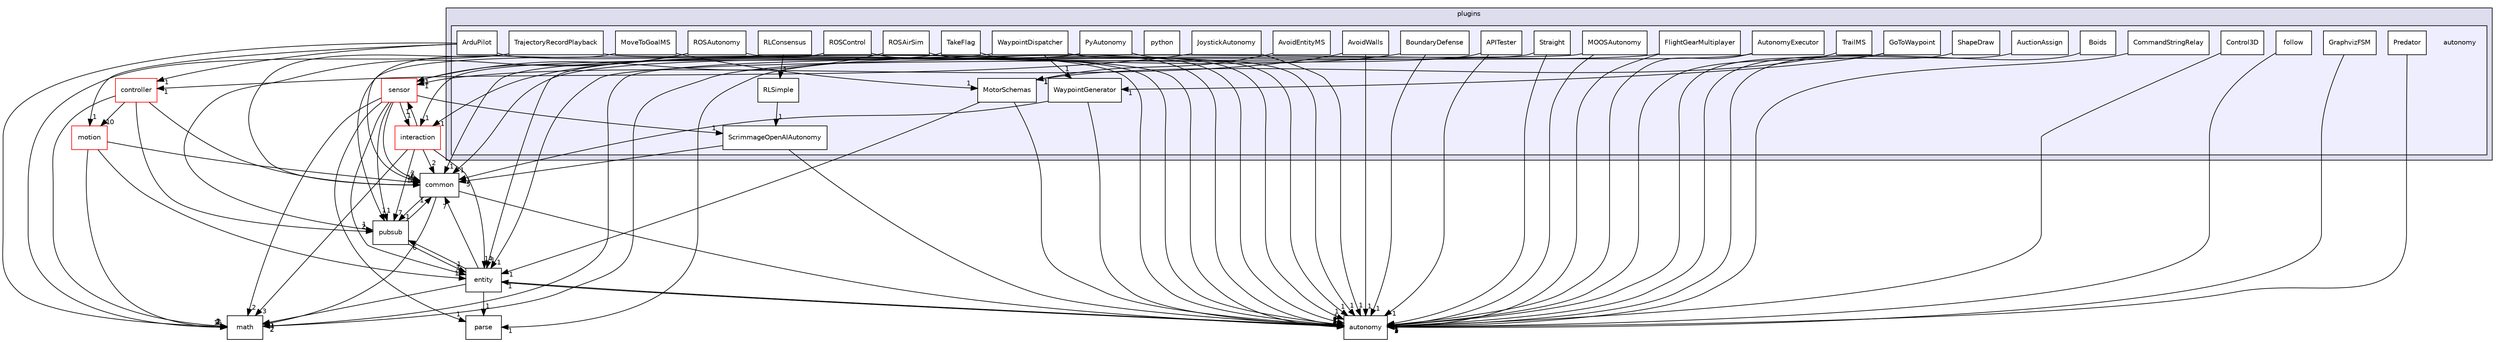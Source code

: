 digraph "/root/scrimmage/scrimmage/include/scrimmage/plugins/autonomy" {
  compound=true
  node [ fontsize="10", fontname="Helvetica"];
  edge [ labelfontsize="10", labelfontname="Helvetica"];
  subgraph clusterdir_7370054b6647b017d0eee4f04ea2ba4f {
    graph [ bgcolor="#ddddee", pencolor="black", label="plugins" fontname="Helvetica", fontsize="10", URL="dir_7370054b6647b017d0eee4f04ea2ba4f.html"]
  subgraph clusterdir_5aacfe0deb1b51de3b8a4437197fbda8 {
    graph [ bgcolor="#eeeeff", pencolor="black", label="" URL="dir_5aacfe0deb1b51de3b8a4437197fbda8.html"];
    dir_5aacfe0deb1b51de3b8a4437197fbda8 [shape=plaintext label="autonomy"];
    dir_44a573f785d3fc1aed043d021ea50afe [shape=box label="APITester" color="black" fillcolor="white" style="filled" URL="dir_44a573f785d3fc1aed043d021ea50afe.html"];
    dir_f484556747bee456bc73998485694405 [shape=box label="ArduPilot" color="black" fillcolor="white" style="filled" URL="dir_f484556747bee456bc73998485694405.html"];
    dir_9f61c2f613b72ce8a51859e71dad73a8 [shape=box label="AuctionAssign" color="black" fillcolor="white" style="filled" URL="dir_9f61c2f613b72ce8a51859e71dad73a8.html"];
    dir_02d2c457b0499a4bd3eff44698a59908 [shape=box label="AutonomyExecutor" color="black" fillcolor="white" style="filled" URL="dir_02d2c457b0499a4bd3eff44698a59908.html"];
    dir_c2ea152116f9fac58c170f4065641789 [shape=box label="AvoidEntityMS" color="black" fillcolor="white" style="filled" URL="dir_c2ea152116f9fac58c170f4065641789.html"];
    dir_805d2e9fe99d32dd843741ef82fe11e5 [shape=box label="AvoidWalls" color="black" fillcolor="white" style="filled" URL="dir_805d2e9fe99d32dd843741ef82fe11e5.html"];
    dir_d971d341d269fab60e6c8b8670806182 [shape=box label="Boids" color="black" fillcolor="white" style="filled" URL="dir_d971d341d269fab60e6c8b8670806182.html"];
    dir_635085033bae99ebc5a7941d96069fc3 [shape=box label="BoundaryDefense" color="black" fillcolor="white" style="filled" URL="dir_635085033bae99ebc5a7941d96069fc3.html"];
    dir_511c7f05795f5488d07d7d405473a590 [shape=box label="CommandStringRelay" color="black" fillcolor="white" style="filled" URL="dir_511c7f05795f5488d07d7d405473a590.html"];
    dir_65b5d6c10c21af4c9c3829e05e04b678 [shape=box label="Control3D" color="black" fillcolor="white" style="filled" URL="dir_65b5d6c10c21af4c9c3829e05e04b678.html"];
    dir_764010cd2e2c6c773eb734fbdf27a5fc [shape=box label="FlightGearMultiplayer" color="black" fillcolor="white" style="filled" URL="dir_764010cd2e2c6c773eb734fbdf27a5fc.html"];
    dir_388c71d41dbb26b006d4302a37b3501a [shape=box label="follow" color="black" fillcolor="white" style="filled" URL="dir_388c71d41dbb26b006d4302a37b3501a.html"];
    dir_64962d75cbfc748c41e03486bde59633 [shape=box label="GoToWaypoint" color="black" fillcolor="white" style="filled" URL="dir_64962d75cbfc748c41e03486bde59633.html"];
    dir_8bdbae8c9252e984668ea260bd139d75 [shape=box label="GraphvizFSM" color="black" fillcolor="white" style="filled" URL="dir_8bdbae8c9252e984668ea260bd139d75.html"];
    dir_f7a756a61f53e0f48459ec84daec816d [shape=box label="JoystickAutonomy" color="black" fillcolor="white" style="filled" URL="dir_f7a756a61f53e0f48459ec84daec816d.html"];
    dir_817f135874a32d9a48f60d2987d28882 [shape=box label="MOOSAutonomy" color="black" fillcolor="white" style="filled" URL="dir_817f135874a32d9a48f60d2987d28882.html"];
    dir_06e4f53d84a2ce6951353703db33851a [shape=box label="MotorSchemas" color="black" fillcolor="white" style="filled" URL="dir_06e4f53d84a2ce6951353703db33851a.html"];
    dir_9cde9a918a3e6993ec89bd378dd32082 [shape=box label="MoveToGoalMS" color="black" fillcolor="white" style="filled" URL="dir_9cde9a918a3e6993ec89bd378dd32082.html"];
    dir_9d88000798ac3c94478a6cdca4d9c295 [shape=box label="Predator" color="black" fillcolor="white" style="filled" URL="dir_9d88000798ac3c94478a6cdca4d9c295.html"];
    dir_9de4b1c102c241a747a0fc24f7eebb82 [shape=box label="PyAutonomy" color="black" fillcolor="white" style="filled" URL="dir_9de4b1c102c241a747a0fc24f7eebb82.html"];
    dir_e8e35a771497a1a8b0325a66632b24d1 [shape=box label="python" color="black" fillcolor="white" style="filled" URL="dir_e8e35a771497a1a8b0325a66632b24d1.html"];
    dir_7beb01d140f6ed217a633b6a6b0462c9 [shape=box label="RLConsensus" color="black" fillcolor="white" style="filled" URL="dir_7beb01d140f6ed217a633b6a6b0462c9.html"];
    dir_4de13b99eadbe5f0127bc918502f4b19 [shape=box label="RLSimple" color="black" fillcolor="white" style="filled" URL="dir_4de13b99eadbe5f0127bc918502f4b19.html"];
    dir_ccf9ede14d1e971c374e2bcbdf4cc51e [shape=box label="ROSAirSim" color="black" fillcolor="white" style="filled" URL="dir_ccf9ede14d1e971c374e2bcbdf4cc51e.html"];
    dir_93084db43082c4847e8136da9198f632 [shape=box label="ROSAutonomy" color="black" fillcolor="white" style="filled" URL="dir_93084db43082c4847e8136da9198f632.html"];
    dir_b639ea7873a0280720439ad8ea0165c6 [shape=box label="ROSControl" color="black" fillcolor="white" style="filled" URL="dir_b639ea7873a0280720439ad8ea0165c6.html"];
    dir_cdfddd118303d664e127b9af9b9183cf [shape=box label="ScrimmageOpenAIAutonomy" color="black" fillcolor="white" style="filled" URL="dir_cdfddd118303d664e127b9af9b9183cf.html"];
    dir_3d88e5e1949d7134819d09456e6e0efc [shape=box label="ShapeDraw" color="black" fillcolor="white" style="filled" URL="dir_3d88e5e1949d7134819d09456e6e0efc.html"];
    dir_0dc95097b01e595275e773fb9657ceaa [shape=box label="Straight" color="black" fillcolor="white" style="filled" URL="dir_0dc95097b01e595275e773fb9657ceaa.html"];
    dir_2015d23bc2161195678e4a17011a5b23 [shape=box label="TakeFlag" color="black" fillcolor="white" style="filled" URL="dir_2015d23bc2161195678e4a17011a5b23.html"];
    dir_19b20a58ac24b781a3d265d8d2c872f7 [shape=box label="TrailMS" color="black" fillcolor="white" style="filled" URL="dir_19b20a58ac24b781a3d265d8d2c872f7.html"];
    dir_0dd5d7c04a7ae1a56667ff7e655963f9 [shape=box label="TrajectoryRecordPlayback" color="black" fillcolor="white" style="filled" URL="dir_0dd5d7c04a7ae1a56667ff7e655963f9.html"];
    dir_cf7a706513bb870fe68b1ce784bae3fe [shape=box label="WaypointDispatcher" color="black" fillcolor="white" style="filled" URL="dir_cf7a706513bb870fe68b1ce784bae3fe.html"];
    dir_dbbb056ce417e80aeeedbb6c84ec92be [shape=box label="WaypointGenerator" color="black" fillcolor="white" style="filled" URL="dir_dbbb056ce417e80aeeedbb6c84ec92be.html"];
  }
  }
  dir_accb3fd3c749527533ae278fdffb4d13 [shape=box label="motion" fillcolor="white" style="filled" color="red" URL="dir_accb3fd3c749527533ae278fdffb4d13.html"];
  dir_edb592701dc45cc21f3d1cc2e72efe9a [shape=box label="common" URL="dir_edb592701dc45cc21f3d1cc2e72efe9a.html"];
  dir_e780a5c579cb35e946684e8694642ace [shape=box label="interaction" fillcolor="white" style="filled" color="red" URL="dir_e780a5c579cb35e946684e8694642ace.html"];
  dir_6a6716f05b1e97ca5a8917dedbdea793 [shape=box label="parse" URL="dir_6a6716f05b1e97ca5a8917dedbdea793.html"];
  dir_8f25491911d3a3415d21158b3a48c0c1 [shape=box label="pubsub" URL="dir_8f25491911d3a3415d21158b3a48c0c1.html"];
  dir_4281587931951fcc16b7a6ccc116b5d1 [shape=box label="math" URL="dir_4281587931951fcc16b7a6ccc116b5d1.html"];
  dir_5ef164da32927a27aef05eae2283c928 [shape=box label="entity" URL="dir_5ef164da32927a27aef05eae2283c928.html"];
  dir_000479e1305f0edebbccb6008dd63eeb [shape=box label="sensor" fillcolor="white" style="filled" color="red" URL="dir_000479e1305f0edebbccb6008dd63eeb.html"];
  dir_da9620d34cca5c42773312c818662e06 [shape=box label="controller" fillcolor="white" style="filled" color="red" URL="dir_da9620d34cca5c42773312c818662e06.html"];
  dir_b3bb4020ef55165afbb203d4dc0e2378 [shape=box label="autonomy" URL="dir_b3bb4020ef55165afbb203d4dc0e2378.html"];
  dir_64962d75cbfc748c41e03486bde59633->dir_b3bb4020ef55165afbb203d4dc0e2378 [headlabel="1", labeldistance=1.5 headhref="dir_000034_000006.html"];
  dir_64962d75cbfc748c41e03486bde59633->dir_dbbb056ce417e80aeeedbb6c84ec92be [headlabel="1", labeldistance=1.5 headhref="dir_000034_000056.html"];
  dir_8bdbae8c9252e984668ea260bd139d75->dir_b3bb4020ef55165afbb203d4dc0e2378 [headlabel="1", labeldistance=1.5 headhref="dir_000035_000006.html"];
  dir_817f135874a32d9a48f60d2987d28882->dir_4281587931951fcc16b7a6ccc116b5d1 [headlabel="2", labeldistance=1.5 headhref="dir_000037_000010.html"];
  dir_817f135874a32d9a48f60d2987d28882->dir_b3bb4020ef55165afbb203d4dc0e2378 [headlabel="1", labeldistance=1.5 headhref="dir_000037_000006.html"];
  dir_764010cd2e2c6c773eb734fbdf27a5fc->dir_4281587931951fcc16b7a6ccc116b5d1 [headlabel="2", labeldistance=1.5 headhref="dir_000032_000010.html"];
  dir_764010cd2e2c6c773eb734fbdf27a5fc->dir_b3bb4020ef55165afbb203d4dc0e2378 [headlabel="1", labeldistance=1.5 headhref="dir_000032_000006.html"];
  dir_06e4f53d84a2ce6951353703db33851a->dir_5ef164da32927a27aef05eae2283c928 [headlabel="1", labeldistance=1.5 headhref="dir_000038_000008.html"];
  dir_06e4f53d84a2ce6951353703db33851a->dir_b3bb4020ef55165afbb203d4dc0e2378 [headlabel="2", labeldistance=1.5 headhref="dir_000038_000006.html"];
  dir_3d88e5e1949d7134819d09456e6e0efc->dir_b3bb4020ef55165afbb203d4dc0e2378 [headlabel="1", labeldistance=1.5 headhref="dir_000050_000006.html"];
  dir_accb3fd3c749527533ae278fdffb4d13->dir_edb592701dc45cc21f3d1cc2e72efe9a [headlabel="16", labeldistance=1.5 headhref="dir_000107_000007.html"];
  dir_accb3fd3c749527533ae278fdffb4d13->dir_4281587931951fcc16b7a6ccc116b5d1 [headlabel="15", labeldistance=1.5 headhref="dir_000107_000010.html"];
  dir_accb3fd3c749527533ae278fdffb4d13->dir_5ef164da32927a27aef05eae2283c928 [headlabel="1", labeldistance=1.5 headhref="dir_000107_000008.html"];
  dir_edb592701dc45cc21f3d1cc2e72efe9a->dir_8f25491911d3a3415d21158b3a48c0c1 [headlabel="1", labeldistance=1.5 headhref="dir_000007_000149.html"];
  dir_edb592701dc45cc21f3d1cc2e72efe9a->dir_4281587931951fcc16b7a6ccc116b5d1 [headlabel="4", labeldistance=1.5 headhref="dir_000007_000010.html"];
  dir_edb592701dc45cc21f3d1cc2e72efe9a->dir_b3bb4020ef55165afbb203d4dc0e2378 [headlabel="1", labeldistance=1.5 headhref="dir_000007_000006.html"];
  dir_e780a5c579cb35e946684e8694642ace->dir_edb592701dc45cc21f3d1cc2e72efe9a [headlabel="2", labeldistance=1.5 headhref="dir_000084_000007.html"];
  dir_e780a5c579cb35e946684e8694642ace->dir_8f25491911d3a3415d21158b3a48c0c1 [headlabel="7", labeldistance=1.5 headhref="dir_000084_000149.html"];
  dir_e780a5c579cb35e946684e8694642ace->dir_4281587931951fcc16b7a6ccc116b5d1 [headlabel="3", labeldistance=1.5 headhref="dir_000084_000010.html"];
  dir_e780a5c579cb35e946684e8694642ace->dir_5ef164da32927a27aef05eae2283c928 [headlabel="14", labeldistance=1.5 headhref="dir_000084_000008.html"];
  dir_e780a5c579cb35e946684e8694642ace->dir_000479e1305f0edebbccb6008dd63eeb [headlabel="1", labeldistance=1.5 headhref="dir_000084_000131.html"];
  dir_d971d341d269fab60e6c8b8670806182->dir_b3bb4020ef55165afbb203d4dc0e2378 [headlabel="1", labeldistance=1.5 headhref="dir_000028_000006.html"];
  dir_805d2e9fe99d32dd843741ef82fe11e5->dir_000479e1305f0edebbccb6008dd63eeb [headlabel="1", labeldistance=1.5 headhref="dir_000027_000131.html"];
  dir_805d2e9fe99d32dd843741ef82fe11e5->dir_b3bb4020ef55165afbb203d4dc0e2378 [headlabel="1", labeldistance=1.5 headhref="dir_000027_000006.html"];
  dir_93084db43082c4847e8136da9198f632->dir_8f25491911d3a3415d21158b3a48c0c1 [headlabel="1", labeldistance=1.5 headhref="dir_000047_000149.html"];
  dir_93084db43082c4847e8136da9198f632->dir_000479e1305f0edebbccb6008dd63eeb [headlabel="1", labeldistance=1.5 headhref="dir_000047_000131.html"];
  dir_93084db43082c4847e8136da9198f632->dir_b3bb4020ef55165afbb203d4dc0e2378 [headlabel="1", labeldistance=1.5 headhref="dir_000047_000006.html"];
  dir_9d88000798ac3c94478a6cdca4d9c295->dir_b3bb4020ef55165afbb203d4dc0e2378 [headlabel="1", labeldistance=1.5 headhref="dir_000040_000006.html"];
  dir_8f25491911d3a3415d21158b3a48c0c1->dir_edb592701dc45cc21f3d1cc2e72efe9a [headlabel="1", labeldistance=1.5 headhref="dir_000149_000007.html"];
  dir_8f25491911d3a3415d21158b3a48c0c1->dir_5ef164da32927a27aef05eae2283c928 [headlabel="1", labeldistance=1.5 headhref="dir_000149_000008.html"];
  dir_0dd5d7c04a7ae1a56667ff7e655963f9->dir_edb592701dc45cc21f3d1cc2e72efe9a [headlabel="1", labeldistance=1.5 headhref="dir_000054_000007.html"];
  dir_0dd5d7c04a7ae1a56667ff7e655963f9->dir_4281587931951fcc16b7a6ccc116b5d1 [headlabel="1", labeldistance=1.5 headhref="dir_000054_000010.html"];
  dir_0dd5d7c04a7ae1a56667ff7e655963f9->dir_b3bb4020ef55165afbb203d4dc0e2378 [headlabel="2", labeldistance=1.5 headhref="dir_000054_000006.html"];
  dir_f7a756a61f53e0f48459ec84daec816d->dir_da9620d34cca5c42773312c818662e06 [headlabel="1", labeldistance=1.5 headhref="dir_000036_000057.html"];
  dir_f7a756a61f53e0f48459ec84daec816d->dir_b3bb4020ef55165afbb203d4dc0e2378 [headlabel="1", labeldistance=1.5 headhref="dir_000036_000006.html"];
  dir_f484556747bee456bc73998485694405->dir_accb3fd3c749527533ae278fdffb4d13 [headlabel="1", labeldistance=1.5 headhref="dir_000019_000107.html"];
  dir_f484556747bee456bc73998485694405->dir_4281587931951fcc16b7a6ccc116b5d1 [headlabel="2", labeldistance=1.5 headhref="dir_000019_000010.html"];
  dir_f484556747bee456bc73998485694405->dir_da9620d34cca5c42773312c818662e06 [headlabel="1", labeldistance=1.5 headhref="dir_000019_000057.html"];
  dir_f484556747bee456bc73998485694405->dir_b3bb4020ef55165afbb203d4dc0e2378 [headlabel="1", labeldistance=1.5 headhref="dir_000019_000006.html"];
  dir_511c7f05795f5488d07d7d405473a590->dir_b3bb4020ef55165afbb203d4dc0e2378 [headlabel="1", labeldistance=1.5 headhref="dir_000030_000006.html"];
  dir_02d2c457b0499a4bd3eff44698a59908->dir_6a6716f05b1e97ca5a8917dedbdea793 [headlabel="1", labeldistance=1.5 headhref="dir_000025_000014.html"];
  dir_02d2c457b0499a4bd3eff44698a59908->dir_b3bb4020ef55165afbb203d4dc0e2378 [headlabel="1", labeldistance=1.5 headhref="dir_000025_000006.html"];
  dir_9de4b1c102c241a747a0fc24f7eebb82->dir_5ef164da32927a27aef05eae2283c928 [headlabel="1", labeldistance=1.5 headhref="dir_000041_000008.html"];
  dir_9de4b1c102c241a747a0fc24f7eebb82->dir_b3bb4020ef55165afbb203d4dc0e2378 [headlabel="1", labeldistance=1.5 headhref="dir_000041_000006.html"];
  dir_9cde9a918a3e6993ec89bd378dd32082->dir_06e4f53d84a2ce6951353703db33851a [headlabel="1", labeldistance=1.5 headhref="dir_000039_000038.html"];
  dir_9cde9a918a3e6993ec89bd378dd32082->dir_edb592701dc45cc21f3d1cc2e72efe9a [headlabel="2", labeldistance=1.5 headhref="dir_000039_000007.html"];
  dir_0dc95097b01e595275e773fb9657ceaa->dir_5ef164da32927a27aef05eae2283c928 [headlabel="1", labeldistance=1.5 headhref="dir_000051_000008.html"];
  dir_0dc95097b01e595275e773fb9657ceaa->dir_b3bb4020ef55165afbb203d4dc0e2378 [headlabel="1", labeldistance=1.5 headhref="dir_000051_000006.html"];
  dir_ccf9ede14d1e971c374e2bcbdf4cc51e->dir_000479e1305f0edebbccb6008dd63eeb [headlabel="1", labeldistance=1.5 headhref="dir_000046_000131.html"];
  dir_ccf9ede14d1e971c374e2bcbdf4cc51e->dir_b3bb4020ef55165afbb203d4dc0e2378 [headlabel="1", labeldistance=1.5 headhref="dir_000046_000006.html"];
  dir_2015d23bc2161195678e4a17011a5b23->dir_e780a5c579cb35e946684e8694642ace [headlabel="1", labeldistance=1.5 headhref="dir_000052_000084.html"];
  dir_2015d23bc2161195678e4a17011a5b23->dir_b3bb4020ef55165afbb203d4dc0e2378 [headlabel="1", labeldistance=1.5 headhref="dir_000052_000006.html"];
  dir_19b20a58ac24b781a3d265d8d2c872f7->dir_06e4f53d84a2ce6951353703db33851a [headlabel="1", labeldistance=1.5 headhref="dir_000053_000038.html"];
  dir_cf7a706513bb870fe68b1ce784bae3fe->dir_edb592701dc45cc21f3d1cc2e72efe9a [headlabel="1", labeldistance=1.5 headhref="dir_000055_000007.html"];
  dir_cf7a706513bb870fe68b1ce784bae3fe->dir_b3bb4020ef55165afbb203d4dc0e2378 [headlabel="1", labeldistance=1.5 headhref="dir_000055_000006.html"];
  dir_cf7a706513bb870fe68b1ce784bae3fe->dir_dbbb056ce417e80aeeedbb6c84ec92be [headlabel="1", labeldistance=1.5 headhref="dir_000055_000056.html"];
  dir_5ef164da32927a27aef05eae2283c928->dir_edb592701dc45cc21f3d1cc2e72efe9a [headlabel="7", labeldistance=1.5 headhref="dir_000008_000007.html"];
  dir_5ef164da32927a27aef05eae2283c928->dir_6a6716f05b1e97ca5a8917dedbdea793 [headlabel="1", labeldistance=1.5 headhref="dir_000008_000014.html"];
  dir_5ef164da32927a27aef05eae2283c928->dir_8f25491911d3a3415d21158b3a48c0c1 [headlabel="6", labeldistance=1.5 headhref="dir_000008_000149.html"];
  dir_5ef164da32927a27aef05eae2283c928->dir_4281587931951fcc16b7a6ccc116b5d1 [headlabel="1", labeldistance=1.5 headhref="dir_000008_000010.html"];
  dir_5ef164da32927a27aef05eae2283c928->dir_b3bb4020ef55165afbb203d4dc0e2378 [headlabel="2", labeldistance=1.5 headhref="dir_000008_000006.html"];
  dir_65b5d6c10c21af4c9c3829e05e04b678->dir_b3bb4020ef55165afbb203d4dc0e2378 [headlabel="1", labeldistance=1.5 headhref="dir_000031_000006.html"];
  dir_635085033bae99ebc5a7941d96069fc3->dir_e780a5c579cb35e946684e8694642ace [headlabel="1", labeldistance=1.5 headhref="dir_000029_000084.html"];
  dir_635085033bae99ebc5a7941d96069fc3->dir_b3bb4020ef55165afbb203d4dc0e2378 [headlabel="1", labeldistance=1.5 headhref="dir_000029_000006.html"];
  dir_000479e1305f0edebbccb6008dd63eeb->dir_edb592701dc45cc21f3d1cc2e72efe9a [headlabel="2", labeldistance=1.5 headhref="dir_000131_000007.html"];
  dir_000479e1305f0edebbccb6008dd63eeb->dir_e780a5c579cb35e946684e8694642ace [headlabel="1", labeldistance=1.5 headhref="dir_000131_000084.html"];
  dir_000479e1305f0edebbccb6008dd63eeb->dir_6a6716f05b1e97ca5a8917dedbdea793 [headlabel="1", labeldistance=1.5 headhref="dir_000131_000014.html"];
  dir_000479e1305f0edebbccb6008dd63eeb->dir_8f25491911d3a3415d21158b3a48c0c1 [headlabel="1", labeldistance=1.5 headhref="dir_000131_000149.html"];
  dir_000479e1305f0edebbccb6008dd63eeb->dir_4281587931951fcc16b7a6ccc116b5d1 [headlabel="2", labeldistance=1.5 headhref="dir_000131_000010.html"];
  dir_000479e1305f0edebbccb6008dd63eeb->dir_5ef164da32927a27aef05eae2283c928 [headlabel="3", labeldistance=1.5 headhref="dir_000131_000008.html"];
  dir_000479e1305f0edebbccb6008dd63eeb->dir_cdfddd118303d664e127b9af9b9183cf [headlabel="1", labeldistance=1.5 headhref="dir_000131_000049.html"];
  dir_b639ea7873a0280720439ad8ea0165c6->dir_8f25491911d3a3415d21158b3a48c0c1 [headlabel="1", labeldistance=1.5 headhref="dir_000048_000149.html"];
  dir_b639ea7873a0280720439ad8ea0165c6->dir_b3bb4020ef55165afbb203d4dc0e2378 [headlabel="1", labeldistance=1.5 headhref="dir_000048_000006.html"];
  dir_388c71d41dbb26b006d4302a37b3501a->dir_b3bb4020ef55165afbb203d4dc0e2378 [headlabel="1", labeldistance=1.5 headhref="dir_000033_000006.html"];
  dir_9f61c2f613b72ce8a51859e71dad73a8->dir_b3bb4020ef55165afbb203d4dc0e2378 [headlabel="1", labeldistance=1.5 headhref="dir_000020_000006.html"];
  dir_da9620d34cca5c42773312c818662e06->dir_accb3fd3c749527533ae278fdffb4d13 [headlabel="10", labeldistance=1.5 headhref="dir_000057_000107.html"];
  dir_da9620d34cca5c42773312c818662e06->dir_edb592701dc45cc21f3d1cc2e72efe9a [headlabel="14", labeldistance=1.5 headhref="dir_000057_000007.html"];
  dir_da9620d34cca5c42773312c818662e06->dir_8f25491911d3a3415d21158b3a48c0c1 [headlabel="2", labeldistance=1.5 headhref="dir_000057_000149.html"];
  dir_da9620d34cca5c42773312c818662e06->dir_4281587931951fcc16b7a6ccc116b5d1 [headlabel="2", labeldistance=1.5 headhref="dir_000057_000010.html"];
  dir_44a573f785d3fc1aed043d021ea50afe->dir_edb592701dc45cc21f3d1cc2e72efe9a [headlabel="1", labeldistance=1.5 headhref="dir_000018_000007.html"];
  dir_44a573f785d3fc1aed043d021ea50afe->dir_b3bb4020ef55165afbb203d4dc0e2378 [headlabel="1", labeldistance=1.5 headhref="dir_000018_000006.html"];
  dir_4de13b99eadbe5f0127bc918502f4b19->dir_cdfddd118303d664e127b9af9b9183cf [headlabel="1", labeldistance=1.5 headhref="dir_000045_000049.html"];
  dir_c2ea152116f9fac58c170f4065641789->dir_06e4f53d84a2ce6951353703db33851a [headlabel="1", labeldistance=1.5 headhref="dir_000026_000038.html"];
  dir_b3bb4020ef55165afbb203d4dc0e2378->dir_5ef164da32927a27aef05eae2283c928 [headlabel="1", labeldistance=1.5 headhref="dir_000006_000008.html"];
  dir_dbbb056ce417e80aeeedbb6c84ec92be->dir_edb592701dc45cc21f3d1cc2e72efe9a [headlabel="1", labeldistance=1.5 headhref="dir_000056_000007.html"];
  dir_dbbb056ce417e80aeeedbb6c84ec92be->dir_b3bb4020ef55165afbb203d4dc0e2378 [headlabel="1", labeldistance=1.5 headhref="dir_000056_000006.html"];
  dir_cdfddd118303d664e127b9af9b9183cf->dir_edb592701dc45cc21f3d1cc2e72efe9a [headlabel="5", labeldistance=1.5 headhref="dir_000049_000007.html"];
  dir_cdfddd118303d664e127b9af9b9183cf->dir_b3bb4020ef55165afbb203d4dc0e2378 [headlabel="1", labeldistance=1.5 headhref="dir_000049_000006.html"];
  dir_7beb01d140f6ed217a633b6a6b0462c9->dir_4de13b99eadbe5f0127bc918502f4b19 [headlabel="1", labeldistance=1.5 headhref="dir_000044_000045.html"];
}
